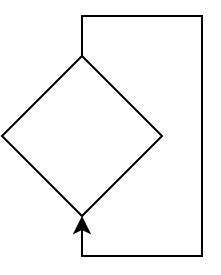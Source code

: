 <mxfile version="23.1.1" type="github">
  <diagram name="Page-1" id="rniJkdAribgbxauUZxt4">
    <mxGraphModel dx="880" dy="434" grid="1" gridSize="10" guides="1" tooltips="1" connect="1" arrows="1" fold="1" page="1" pageScale="1" pageWidth="850" pageHeight="1100" math="0" shadow="0">
      <root>
        <mxCell id="0" />
        <mxCell id="1" parent="0" />
        <mxCell id="MQ3NOV9Z6MG319Miepqh-1" value="" style="rhombus;whiteSpace=wrap;html=1;" vertex="1" parent="1">
          <mxGeometry x="340" y="170" width="80" height="80" as="geometry" />
        </mxCell>
        <mxCell id="MQ3NOV9Z6MG319Miepqh-2" style="edgeStyle=orthogonalEdgeStyle;rounded=0;orthogonalLoop=1;jettySize=auto;html=1;entryX=0.5;entryY=1;entryDx=0;entryDy=0;" edge="1" parent="1" source="MQ3NOV9Z6MG319Miepqh-1" target="MQ3NOV9Z6MG319Miepqh-1">
          <mxGeometry relative="1" as="geometry" />
        </mxCell>
      </root>
    </mxGraphModel>
  </diagram>
</mxfile>
